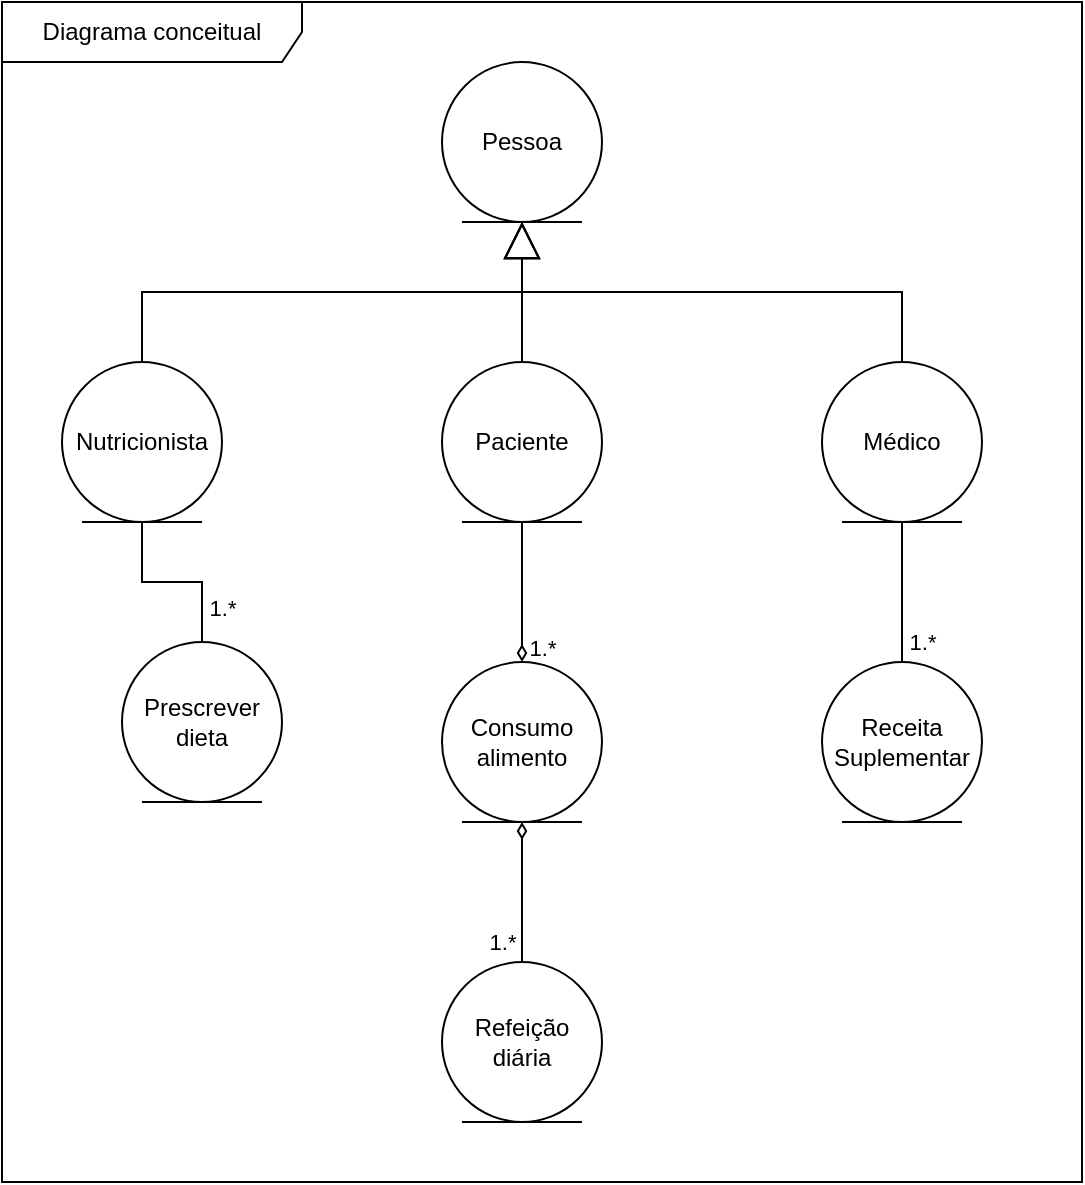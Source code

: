 <mxfile version="28.1.0">
  <diagram name="Página-1" id="nXQz9VLSLlL5GwqTy-l1">
    <mxGraphModel dx="1426" dy="777" grid="1" gridSize="10" guides="1" tooltips="1" connect="1" arrows="1" fold="1" page="1" pageScale="1" pageWidth="827" pageHeight="1169" math="0" shadow="0" adaptiveColors="none">
      <root>
        <mxCell id="0" />
        <mxCell id="1" parent="0" />
        <mxCell id="yfyngpZ6kTW5o_8SKnOL-1" value="Pessoa" style="ellipse;shape=umlEntity;whiteSpace=wrap;html=1;" parent="1" vertex="1">
          <mxGeometry x="380" y="80" width="80" height="80" as="geometry" />
        </mxCell>
        <mxCell id="yfyngpZ6kTW5o_8SKnOL-2" value="Nutricionista" style="ellipse;shape=umlEntity;whiteSpace=wrap;html=1;" parent="1" vertex="1">
          <mxGeometry x="190" y="230" width="80" height="80" as="geometry" />
        </mxCell>
        <mxCell id="yfyngpZ6kTW5o_8SKnOL-25" value="" style="edgeStyle=orthogonalEdgeStyle;rounded=0;orthogonalLoop=1;jettySize=auto;html=1;endArrow=diamondThin;endFill=0;" parent="1" source="yfyngpZ6kTW5o_8SKnOL-3" target="yfyngpZ6kTW5o_8SKnOL-6" edge="1">
          <mxGeometry relative="1" as="geometry" />
        </mxCell>
        <mxCell id="yfyngpZ6kTW5o_8SKnOL-26" value="1.*" style="edgeLabel;html=1;align=center;verticalAlign=middle;resizable=0;points=[];" parent="yfyngpZ6kTW5o_8SKnOL-25" vertex="1" connectable="0">
          <mxGeometry x="0.797" y="1" relative="1" as="geometry">
            <mxPoint x="9" as="offset" />
          </mxGeometry>
        </mxCell>
        <mxCell id="yfyngpZ6kTW5o_8SKnOL-3" value="Paciente" style="ellipse;shape=umlEntity;whiteSpace=wrap;html=1;" parent="1" vertex="1">
          <mxGeometry x="380" y="230" width="80" height="80" as="geometry" />
        </mxCell>
        <mxCell id="yfyngpZ6kTW5o_8SKnOL-4" value="Médico" style="ellipse;shape=umlEntity;whiteSpace=wrap;html=1;" parent="1" vertex="1">
          <mxGeometry x="570" y="230" width="80" height="80" as="geometry" />
        </mxCell>
        <mxCell id="yfyngpZ6kTW5o_8SKnOL-19" value="" style="edgeStyle=orthogonalEdgeStyle;rounded=0;orthogonalLoop=1;jettySize=auto;html=1;endArrow=none;startFill=0;" parent="1" source="yfyngpZ6kTW5o_8SKnOL-5" target="yfyngpZ6kTW5o_8SKnOL-2" edge="1">
          <mxGeometry relative="1" as="geometry" />
        </mxCell>
        <mxCell id="yfyngpZ6kTW5o_8SKnOL-20" value="1.*" style="edgeLabel;html=1;align=center;verticalAlign=middle;resizable=0;points=[];" parent="yfyngpZ6kTW5o_8SKnOL-19" vertex="1" connectable="0">
          <mxGeometry x="-0.333" relative="1" as="geometry">
            <mxPoint x="10" y="13" as="offset" />
          </mxGeometry>
        </mxCell>
        <mxCell id="yfyngpZ6kTW5o_8SKnOL-5" value="Prescrever&lt;div&gt;dieta&lt;/div&gt;" style="ellipse;shape=umlEntity;whiteSpace=wrap;html=1;" parent="1" vertex="1">
          <mxGeometry x="220" y="370" width="80" height="80" as="geometry" />
        </mxCell>
        <mxCell id="yfyngpZ6kTW5o_8SKnOL-6" value="Consumo&lt;div&gt;alimento&lt;/div&gt;" style="ellipse;shape=umlEntity;whiteSpace=wrap;html=1;" parent="1" vertex="1">
          <mxGeometry x="380" y="380" width="80" height="80" as="geometry" />
        </mxCell>
        <mxCell id="yfyngpZ6kTW5o_8SKnOL-21" value="" style="edgeStyle=orthogonalEdgeStyle;rounded=0;orthogonalLoop=1;jettySize=auto;html=1;endArrow=none;startFill=0;" parent="1" source="yfyngpZ6kTW5o_8SKnOL-7" target="yfyngpZ6kTW5o_8SKnOL-4" edge="1">
          <mxGeometry relative="1" as="geometry" />
        </mxCell>
        <mxCell id="yfyngpZ6kTW5o_8SKnOL-22" value="1.*" style="edgeLabel;html=1;align=center;verticalAlign=middle;resizable=0;points=[];" parent="yfyngpZ6kTW5o_8SKnOL-21" vertex="1" connectable="0">
          <mxGeometry x="-0.794" relative="1" as="geometry">
            <mxPoint x="10" y="-3" as="offset" />
          </mxGeometry>
        </mxCell>
        <mxCell id="yfyngpZ6kTW5o_8SKnOL-7" value="Receita&lt;div&gt;Suplementar&lt;/div&gt;" style="ellipse;shape=umlEntity;whiteSpace=wrap;html=1;" parent="1" vertex="1">
          <mxGeometry x="570" y="380" width="80" height="80" as="geometry" />
        </mxCell>
        <mxCell id="yfyngpZ6kTW5o_8SKnOL-8" value="" style="endArrow=block;endSize=16;endFill=0;html=1;rounded=0;entryX=0.5;entryY=1;entryDx=0;entryDy=0;exitX=0.5;exitY=0;exitDx=0;exitDy=0;edgeStyle=orthogonalEdgeStyle;" parent="1" source="yfyngpZ6kTW5o_8SKnOL-2" target="yfyngpZ6kTW5o_8SKnOL-1" edge="1">
          <mxGeometry width="160" relative="1" as="geometry">
            <mxPoint x="360" y="340" as="sourcePoint" />
            <mxPoint x="520" y="340" as="targetPoint" />
          </mxGeometry>
        </mxCell>
        <mxCell id="yfyngpZ6kTW5o_8SKnOL-9" value="" style="endArrow=block;endSize=16;endFill=0;html=1;rounded=0;entryX=0.5;entryY=1;entryDx=0;entryDy=0;exitX=0.5;exitY=0;exitDx=0;exitDy=0;" parent="1" source="yfyngpZ6kTW5o_8SKnOL-3" target="yfyngpZ6kTW5o_8SKnOL-1" edge="1">
          <mxGeometry width="160" relative="1" as="geometry">
            <mxPoint x="240" y="240" as="sourcePoint" />
            <mxPoint x="430" y="170" as="targetPoint" />
          </mxGeometry>
        </mxCell>
        <mxCell id="yfyngpZ6kTW5o_8SKnOL-10" value="" style="endArrow=block;endSize=16;endFill=0;html=1;rounded=0;entryX=0.5;entryY=1;entryDx=0;entryDy=0;exitX=0.5;exitY=0;exitDx=0;exitDy=0;edgeStyle=orthogonalEdgeStyle;" parent="1" source="yfyngpZ6kTW5o_8SKnOL-4" target="yfyngpZ6kTW5o_8SKnOL-1" edge="1">
          <mxGeometry width="160" relative="1" as="geometry">
            <mxPoint x="670" y="220" as="sourcePoint" />
            <mxPoint x="490" y="160" as="targetPoint" />
          </mxGeometry>
        </mxCell>
        <mxCell id="yfyngpZ6kTW5o_8SKnOL-24" value="" style="edgeStyle=orthogonalEdgeStyle;rounded=0;orthogonalLoop=1;jettySize=auto;html=1;endArrow=diamondThin;endFill=0;" parent="1" source="yfyngpZ6kTW5o_8SKnOL-23" target="yfyngpZ6kTW5o_8SKnOL-6" edge="1">
          <mxGeometry relative="1" as="geometry" />
        </mxCell>
        <mxCell id="yfyngpZ6kTW5o_8SKnOL-27" value="1.*" style="edgeLabel;html=1;align=center;verticalAlign=middle;resizable=0;points=[];" parent="yfyngpZ6kTW5o_8SKnOL-24" vertex="1" connectable="0">
          <mxGeometry x="-0.794" y="1" relative="1" as="geometry">
            <mxPoint x="-9" y="-3" as="offset" />
          </mxGeometry>
        </mxCell>
        <mxCell id="yfyngpZ6kTW5o_8SKnOL-23" value="Refeição&lt;div&gt;diária&lt;/div&gt;" style="ellipse;shape=umlEntity;whiteSpace=wrap;html=1;" parent="1" vertex="1">
          <mxGeometry x="380" y="530" width="80" height="80" as="geometry" />
        </mxCell>
        <mxCell id="gZ_IPukIXz_eJjO1my4D-1" value="Diagrama conceitual" style="shape=umlFrame;whiteSpace=wrap;html=1;pointerEvents=0;width=150;height=30;" parent="1" vertex="1">
          <mxGeometry x="160" y="50" width="540" height="590" as="geometry" />
        </mxCell>
      </root>
    </mxGraphModel>
  </diagram>
</mxfile>
